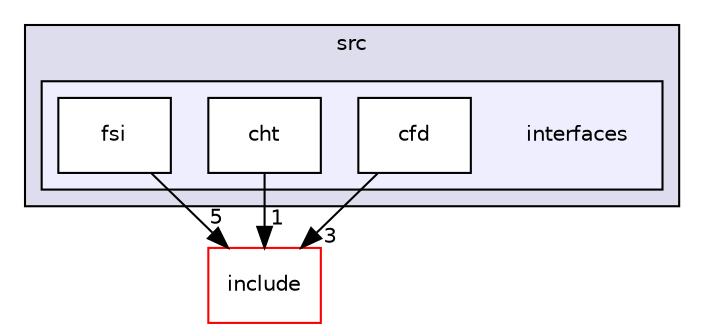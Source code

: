 digraph "/home/boyd/Scrivania/Thesis/SU2/SU2_CFD/src/interfaces" {
  compound=true
  node [ fontsize="10", fontname="Helvetica"];
  edge [ labelfontsize="10", labelfontname="Helvetica"];
  subgraph clusterdir_74ad77d76f42ded9212b1c5616a2ad50 {
    graph [ bgcolor="#ddddee", pencolor="black", label="src" fontname="Helvetica", fontsize="10", URL="dir_74ad77d76f42ded9212b1c5616a2ad50.html"]
  subgraph clusterdir_bc6ca47179aa66d6c6c3669f11c83c84 {
    graph [ bgcolor="#eeeeff", pencolor="black", label="" URL="dir_bc6ca47179aa66d6c6c3669f11c83c84.html"];
    dir_bc6ca47179aa66d6c6c3669f11c83c84 [shape=plaintext label="interfaces"];
    dir_bab3d48c71080c8d74fda361f58b9cdc [shape=box label="cfd" color="black" fillcolor="white" style="filled" URL="dir_bab3d48c71080c8d74fda361f58b9cdc.html"];
    dir_a1753bdca39388e5909231b606f437bd [shape=box label="cht" color="black" fillcolor="white" style="filled" URL="dir_a1753bdca39388e5909231b606f437bd.html"];
    dir_2fe594c194a8fcee3db878cb3a55d3ed [shape=box label="fsi" color="black" fillcolor="white" style="filled" URL="dir_2fe594c194a8fcee3db878cb3a55d3ed.html"];
  }
  }
  dir_3b735dd5547717c34264cbbbba892a8a [shape=box label="include" fillcolor="white" style="filled" color="red" URL="dir_3b735dd5547717c34264cbbbba892a8a.html"];
  dir_a1753bdca39388e5909231b606f437bd->dir_3b735dd5547717c34264cbbbba892a8a [headlabel="1", labeldistance=1.5 headhref="dir_000031_000015.html"];
  dir_2fe594c194a8fcee3db878cb3a55d3ed->dir_3b735dd5547717c34264cbbbba892a8a [headlabel="5", labeldistance=1.5 headhref="dir_000032_000015.html"];
  dir_bab3d48c71080c8d74fda361f58b9cdc->dir_3b735dd5547717c34264cbbbba892a8a [headlabel="3", labeldistance=1.5 headhref="dir_000030_000015.html"];
}
